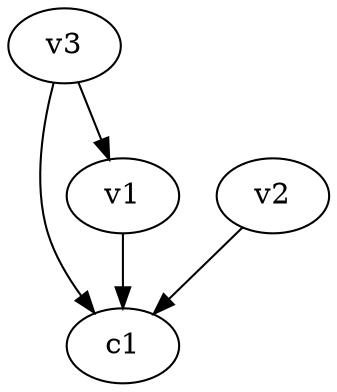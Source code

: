 strict digraph  {
c1;
v1;
v2;
v3;
v1 -> c1  [weight=1];
v2 -> c1  [weight=1];
v3 -> c1  [weight=1];
v3 -> v1  [weight=1];
}
